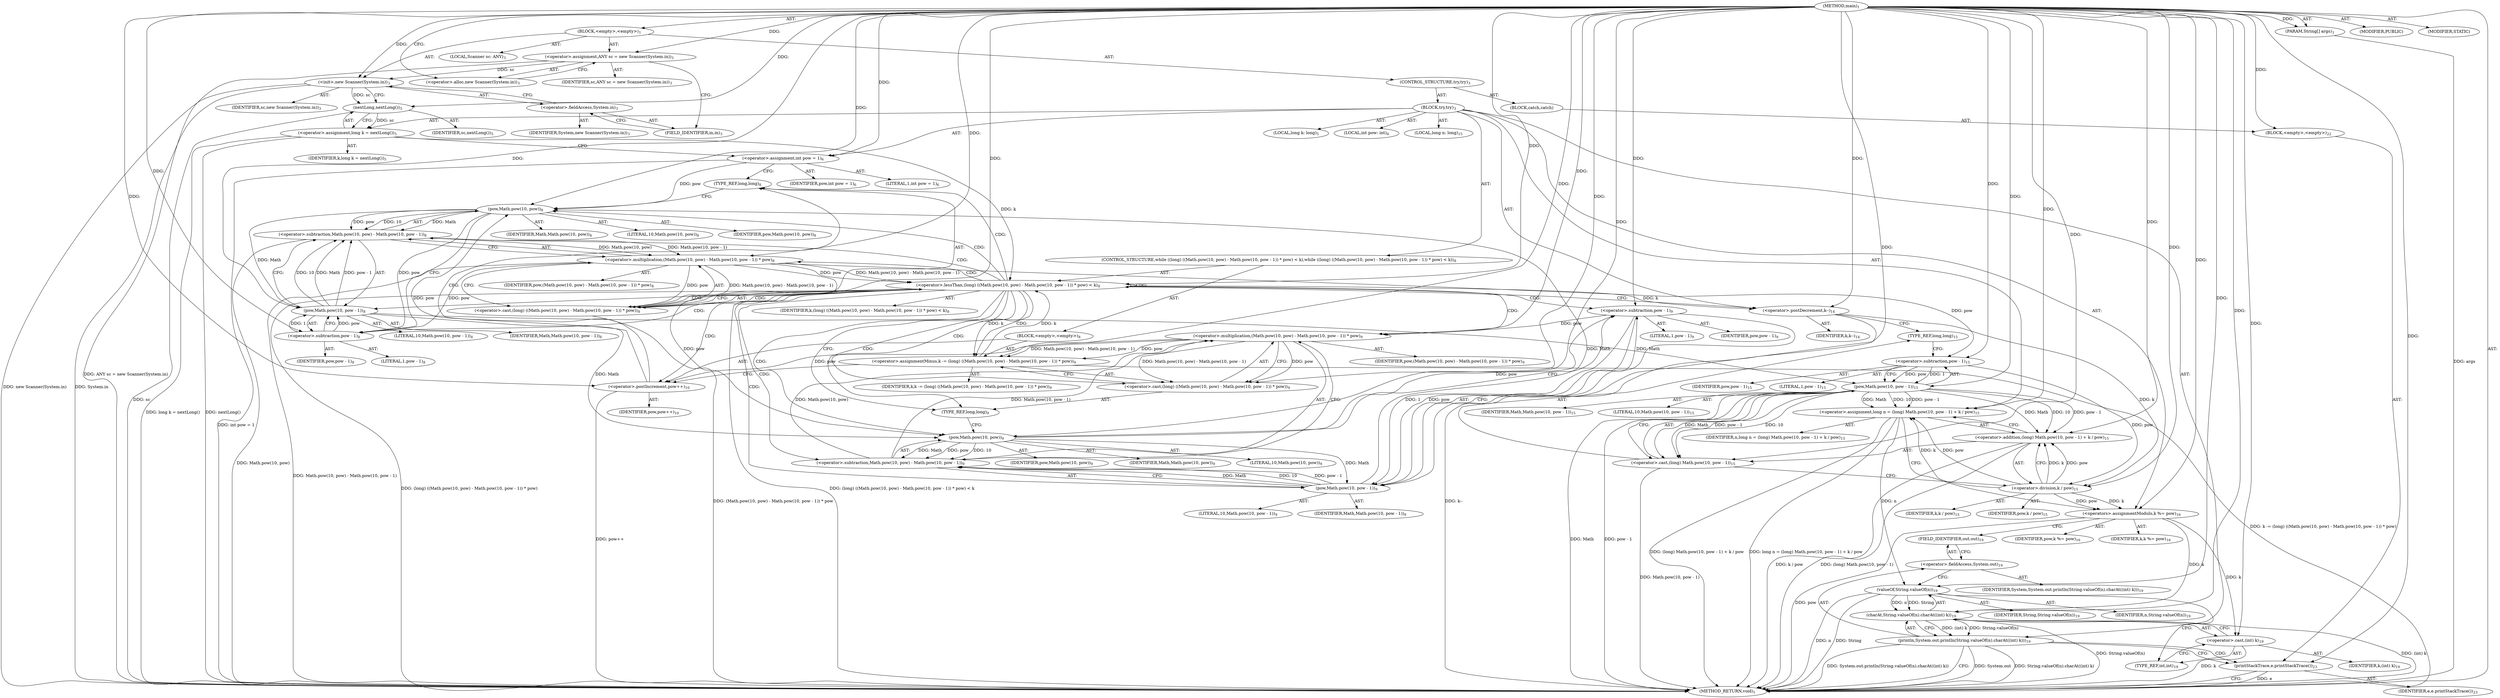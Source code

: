 digraph "main" {  
"19" [label = <(METHOD,main)<SUB>1</SUB>> ]
"20" [label = <(PARAM,String[] args)<SUB>1</SUB>> ]
"21" [label = <(BLOCK,&lt;empty&gt;,&lt;empty&gt;)<SUB>1</SUB>> ]
"4" [label = <(LOCAL,Scanner sc: ANY)<SUB>3</SUB>> ]
"22" [label = <(&lt;operator&gt;.assignment,ANY sc = new Scanner(System.in))<SUB>3</SUB>> ]
"23" [label = <(IDENTIFIER,sc,ANY sc = new Scanner(System.in))<SUB>3</SUB>> ]
"24" [label = <(&lt;operator&gt;.alloc,new Scanner(System.in))<SUB>3</SUB>> ]
"25" [label = <(&lt;init&gt;,new Scanner(System.in))<SUB>3</SUB>> ]
"3" [label = <(IDENTIFIER,sc,new Scanner(System.in))<SUB>3</SUB>> ]
"26" [label = <(&lt;operator&gt;.fieldAccess,System.in)<SUB>3</SUB>> ]
"27" [label = <(IDENTIFIER,System,new Scanner(System.in))<SUB>3</SUB>> ]
"28" [label = <(FIELD_IDENTIFIER,in,in)<SUB>3</SUB>> ]
"29" [label = <(CONTROL_STRUCTURE,try,try)<SUB>3</SUB>> ]
"30" [label = <(BLOCK,try,try)<SUB>3</SUB>> ]
"31" [label = <(LOCAL,long k: long)<SUB>5</SUB>> ]
"32" [label = <(&lt;operator&gt;.assignment,long k = nextLong())<SUB>5</SUB>> ]
"33" [label = <(IDENTIFIER,k,long k = nextLong())<SUB>5</SUB>> ]
"34" [label = <(nextLong,nextLong())<SUB>5</SUB>> ]
"35" [label = <(IDENTIFIER,sc,nextLong())<SUB>5</SUB>> ]
"36" [label = <(LOCAL,int pow: int)<SUB>6</SUB>> ]
"37" [label = <(&lt;operator&gt;.assignment,int pow = 1)<SUB>6</SUB>> ]
"38" [label = <(IDENTIFIER,pow,int pow = 1)<SUB>6</SUB>> ]
"39" [label = <(LITERAL,1,int pow = 1)<SUB>6</SUB>> ]
"40" [label = <(CONTROL_STRUCTURE,while ((long) ((Math.pow(10, pow) - Math.pow(10, pow - 1)) * pow) &lt; k),while ((long) ((Math.pow(10, pow) - Math.pow(10, pow - 1)) * pow) &lt; k))<SUB>8</SUB>> ]
"41" [label = <(&lt;operator&gt;.lessThan,(long) ((Math.pow(10, pow) - Math.pow(10, pow - 1)) * pow) &lt; k)<SUB>8</SUB>> ]
"42" [label = <(&lt;operator&gt;.cast,(long) ((Math.pow(10, pow) - Math.pow(10, pow - 1)) * pow))<SUB>8</SUB>> ]
"43" [label = <(TYPE_REF,long,long)<SUB>8</SUB>> ]
"44" [label = <(&lt;operator&gt;.multiplication,(Math.pow(10, pow) - Math.pow(10, pow - 1)) * pow)<SUB>8</SUB>> ]
"45" [label = <(&lt;operator&gt;.subtraction,Math.pow(10, pow) - Math.pow(10, pow - 1))<SUB>8</SUB>> ]
"46" [label = <(pow,Math.pow(10, pow))<SUB>8</SUB>> ]
"47" [label = <(IDENTIFIER,Math,Math.pow(10, pow))<SUB>8</SUB>> ]
"48" [label = <(LITERAL,10,Math.pow(10, pow))<SUB>8</SUB>> ]
"49" [label = <(IDENTIFIER,pow,Math.pow(10, pow))<SUB>8</SUB>> ]
"50" [label = <(pow,Math.pow(10, pow - 1))<SUB>8</SUB>> ]
"51" [label = <(IDENTIFIER,Math,Math.pow(10, pow - 1))<SUB>8</SUB>> ]
"52" [label = <(LITERAL,10,Math.pow(10, pow - 1))<SUB>8</SUB>> ]
"53" [label = <(&lt;operator&gt;.subtraction,pow - 1)<SUB>8</SUB>> ]
"54" [label = <(IDENTIFIER,pow,pow - 1)<SUB>8</SUB>> ]
"55" [label = <(LITERAL,1,pow - 1)<SUB>8</SUB>> ]
"56" [label = <(IDENTIFIER,pow,(Math.pow(10, pow) - Math.pow(10, pow - 1)) * pow)<SUB>8</SUB>> ]
"57" [label = <(IDENTIFIER,k,(long) ((Math.pow(10, pow) - Math.pow(10, pow - 1)) * pow) &lt; k)<SUB>8</SUB>> ]
"58" [label = <(BLOCK,&lt;empty&gt;,&lt;empty&gt;)<SUB>8</SUB>> ]
"59" [label = <(&lt;operator&gt;.assignmentMinus,k -= (long) ((Math.pow(10, pow) - Math.pow(10, pow - 1)) * pow))<SUB>9</SUB>> ]
"60" [label = <(IDENTIFIER,k,k -= (long) ((Math.pow(10, pow) - Math.pow(10, pow - 1)) * pow))<SUB>9</SUB>> ]
"61" [label = <(&lt;operator&gt;.cast,(long) ((Math.pow(10, pow) - Math.pow(10, pow - 1)) * pow))<SUB>9</SUB>> ]
"62" [label = <(TYPE_REF,long,long)<SUB>9</SUB>> ]
"63" [label = <(&lt;operator&gt;.multiplication,(Math.pow(10, pow) - Math.pow(10, pow - 1)) * pow)<SUB>9</SUB>> ]
"64" [label = <(&lt;operator&gt;.subtraction,Math.pow(10, pow) - Math.pow(10, pow - 1))<SUB>9</SUB>> ]
"65" [label = <(pow,Math.pow(10, pow))<SUB>9</SUB>> ]
"66" [label = <(IDENTIFIER,Math,Math.pow(10, pow))<SUB>9</SUB>> ]
"67" [label = <(LITERAL,10,Math.pow(10, pow))<SUB>9</SUB>> ]
"68" [label = <(IDENTIFIER,pow,Math.pow(10, pow))<SUB>9</SUB>> ]
"69" [label = <(pow,Math.pow(10, pow - 1))<SUB>9</SUB>> ]
"70" [label = <(IDENTIFIER,Math,Math.pow(10, pow - 1))<SUB>9</SUB>> ]
"71" [label = <(LITERAL,10,Math.pow(10, pow - 1))<SUB>9</SUB>> ]
"72" [label = <(&lt;operator&gt;.subtraction,pow - 1)<SUB>9</SUB>> ]
"73" [label = <(IDENTIFIER,pow,pow - 1)<SUB>9</SUB>> ]
"74" [label = <(LITERAL,1,pow - 1)<SUB>9</SUB>> ]
"75" [label = <(IDENTIFIER,pow,(Math.pow(10, pow) - Math.pow(10, pow - 1)) * pow)<SUB>9</SUB>> ]
"76" [label = <(&lt;operator&gt;.postIncrement,pow++)<SUB>10</SUB>> ]
"77" [label = <(IDENTIFIER,pow,pow++)<SUB>10</SUB>> ]
"78" [label = <(&lt;operator&gt;.postDecrement,k--)<SUB>14</SUB>> ]
"79" [label = <(IDENTIFIER,k,k--)<SUB>14</SUB>> ]
"80" [label = <(LOCAL,long n: long)<SUB>15</SUB>> ]
"81" [label = <(&lt;operator&gt;.assignment,long n = (long) Math.pow(10, pow - 1) + k / pow)<SUB>15</SUB>> ]
"82" [label = <(IDENTIFIER,n,long n = (long) Math.pow(10, pow - 1) + k / pow)<SUB>15</SUB>> ]
"83" [label = <(&lt;operator&gt;.addition,(long) Math.pow(10, pow - 1) + k / pow)<SUB>15</SUB>> ]
"84" [label = <(&lt;operator&gt;.cast,(long) Math.pow(10, pow - 1))<SUB>15</SUB>> ]
"85" [label = <(TYPE_REF,long,long)<SUB>15</SUB>> ]
"86" [label = <(pow,Math.pow(10, pow - 1))<SUB>15</SUB>> ]
"87" [label = <(IDENTIFIER,Math,Math.pow(10, pow - 1))<SUB>15</SUB>> ]
"88" [label = <(LITERAL,10,Math.pow(10, pow - 1))<SUB>15</SUB>> ]
"89" [label = <(&lt;operator&gt;.subtraction,pow - 1)<SUB>15</SUB>> ]
"90" [label = <(IDENTIFIER,pow,pow - 1)<SUB>15</SUB>> ]
"91" [label = <(LITERAL,1,pow - 1)<SUB>15</SUB>> ]
"92" [label = <(&lt;operator&gt;.division,k / pow)<SUB>15</SUB>> ]
"93" [label = <(IDENTIFIER,k,k / pow)<SUB>15</SUB>> ]
"94" [label = <(IDENTIFIER,pow,k / pow)<SUB>15</SUB>> ]
"95" [label = <(&lt;operators&gt;.assignmentModulo,k %= pow)<SUB>16</SUB>> ]
"96" [label = <(IDENTIFIER,k,k %= pow)<SUB>16</SUB>> ]
"97" [label = <(IDENTIFIER,pow,k %= pow)<SUB>16</SUB>> ]
"98" [label = <(println,System.out.println(String.valueOf(n).charAt((int) k)))<SUB>19</SUB>> ]
"99" [label = <(&lt;operator&gt;.fieldAccess,System.out)<SUB>19</SUB>> ]
"100" [label = <(IDENTIFIER,System,System.out.println(String.valueOf(n).charAt((int) k)))<SUB>19</SUB>> ]
"101" [label = <(FIELD_IDENTIFIER,out,out)<SUB>19</SUB>> ]
"102" [label = <(charAt,String.valueOf(n).charAt((int) k))<SUB>19</SUB>> ]
"103" [label = <(valueOf,String.valueOf(n))<SUB>19</SUB>> ]
"104" [label = <(IDENTIFIER,String,String.valueOf(n))<SUB>19</SUB>> ]
"105" [label = <(IDENTIFIER,n,String.valueOf(n))<SUB>19</SUB>> ]
"106" [label = <(&lt;operator&gt;.cast,(int) k)<SUB>19</SUB>> ]
"107" [label = <(TYPE_REF,int,int)<SUB>19</SUB>> ]
"108" [label = <(IDENTIFIER,k,(int) k)<SUB>19</SUB>> ]
"109" [label = <(BLOCK,catch,catch)> ]
"110" [label = <(BLOCK,&lt;empty&gt;,&lt;empty&gt;)<SUB>22</SUB>> ]
"111" [label = <(printStackTrace,e.printStackTrace())<SUB>23</SUB>> ]
"112" [label = <(IDENTIFIER,e,e.printStackTrace())<SUB>23</SUB>> ]
"113" [label = <(MODIFIER,PUBLIC)> ]
"114" [label = <(MODIFIER,STATIC)> ]
"115" [label = <(METHOD_RETURN,void)<SUB>1</SUB>> ]
  "19" -> "20"  [ label = "AST: "] 
  "19" -> "21"  [ label = "AST: "] 
  "19" -> "113"  [ label = "AST: "] 
  "19" -> "114"  [ label = "AST: "] 
  "19" -> "115"  [ label = "AST: "] 
  "21" -> "4"  [ label = "AST: "] 
  "21" -> "22"  [ label = "AST: "] 
  "21" -> "25"  [ label = "AST: "] 
  "21" -> "29"  [ label = "AST: "] 
  "22" -> "23"  [ label = "AST: "] 
  "22" -> "24"  [ label = "AST: "] 
  "25" -> "3"  [ label = "AST: "] 
  "25" -> "26"  [ label = "AST: "] 
  "26" -> "27"  [ label = "AST: "] 
  "26" -> "28"  [ label = "AST: "] 
  "29" -> "30"  [ label = "AST: "] 
  "29" -> "109"  [ label = "AST: "] 
  "30" -> "31"  [ label = "AST: "] 
  "30" -> "32"  [ label = "AST: "] 
  "30" -> "36"  [ label = "AST: "] 
  "30" -> "37"  [ label = "AST: "] 
  "30" -> "40"  [ label = "AST: "] 
  "30" -> "78"  [ label = "AST: "] 
  "30" -> "80"  [ label = "AST: "] 
  "30" -> "81"  [ label = "AST: "] 
  "30" -> "95"  [ label = "AST: "] 
  "30" -> "98"  [ label = "AST: "] 
  "32" -> "33"  [ label = "AST: "] 
  "32" -> "34"  [ label = "AST: "] 
  "34" -> "35"  [ label = "AST: "] 
  "37" -> "38"  [ label = "AST: "] 
  "37" -> "39"  [ label = "AST: "] 
  "40" -> "41"  [ label = "AST: "] 
  "40" -> "58"  [ label = "AST: "] 
  "41" -> "42"  [ label = "AST: "] 
  "41" -> "57"  [ label = "AST: "] 
  "42" -> "43"  [ label = "AST: "] 
  "42" -> "44"  [ label = "AST: "] 
  "44" -> "45"  [ label = "AST: "] 
  "44" -> "56"  [ label = "AST: "] 
  "45" -> "46"  [ label = "AST: "] 
  "45" -> "50"  [ label = "AST: "] 
  "46" -> "47"  [ label = "AST: "] 
  "46" -> "48"  [ label = "AST: "] 
  "46" -> "49"  [ label = "AST: "] 
  "50" -> "51"  [ label = "AST: "] 
  "50" -> "52"  [ label = "AST: "] 
  "50" -> "53"  [ label = "AST: "] 
  "53" -> "54"  [ label = "AST: "] 
  "53" -> "55"  [ label = "AST: "] 
  "58" -> "59"  [ label = "AST: "] 
  "58" -> "76"  [ label = "AST: "] 
  "59" -> "60"  [ label = "AST: "] 
  "59" -> "61"  [ label = "AST: "] 
  "61" -> "62"  [ label = "AST: "] 
  "61" -> "63"  [ label = "AST: "] 
  "63" -> "64"  [ label = "AST: "] 
  "63" -> "75"  [ label = "AST: "] 
  "64" -> "65"  [ label = "AST: "] 
  "64" -> "69"  [ label = "AST: "] 
  "65" -> "66"  [ label = "AST: "] 
  "65" -> "67"  [ label = "AST: "] 
  "65" -> "68"  [ label = "AST: "] 
  "69" -> "70"  [ label = "AST: "] 
  "69" -> "71"  [ label = "AST: "] 
  "69" -> "72"  [ label = "AST: "] 
  "72" -> "73"  [ label = "AST: "] 
  "72" -> "74"  [ label = "AST: "] 
  "76" -> "77"  [ label = "AST: "] 
  "78" -> "79"  [ label = "AST: "] 
  "81" -> "82"  [ label = "AST: "] 
  "81" -> "83"  [ label = "AST: "] 
  "83" -> "84"  [ label = "AST: "] 
  "83" -> "92"  [ label = "AST: "] 
  "84" -> "85"  [ label = "AST: "] 
  "84" -> "86"  [ label = "AST: "] 
  "86" -> "87"  [ label = "AST: "] 
  "86" -> "88"  [ label = "AST: "] 
  "86" -> "89"  [ label = "AST: "] 
  "89" -> "90"  [ label = "AST: "] 
  "89" -> "91"  [ label = "AST: "] 
  "92" -> "93"  [ label = "AST: "] 
  "92" -> "94"  [ label = "AST: "] 
  "95" -> "96"  [ label = "AST: "] 
  "95" -> "97"  [ label = "AST: "] 
  "98" -> "99"  [ label = "AST: "] 
  "98" -> "102"  [ label = "AST: "] 
  "99" -> "100"  [ label = "AST: "] 
  "99" -> "101"  [ label = "AST: "] 
  "102" -> "103"  [ label = "AST: "] 
  "102" -> "106"  [ label = "AST: "] 
  "103" -> "104"  [ label = "AST: "] 
  "103" -> "105"  [ label = "AST: "] 
  "106" -> "107"  [ label = "AST: "] 
  "106" -> "108"  [ label = "AST: "] 
  "109" -> "110"  [ label = "AST: "] 
  "110" -> "111"  [ label = "AST: "] 
  "111" -> "112"  [ label = "AST: "] 
  "22" -> "28"  [ label = "CFG: "] 
  "25" -> "34"  [ label = "CFG: "] 
  "24" -> "22"  [ label = "CFG: "] 
  "26" -> "25"  [ label = "CFG: "] 
  "28" -> "26"  [ label = "CFG: "] 
  "32" -> "37"  [ label = "CFG: "] 
  "37" -> "43"  [ label = "CFG: "] 
  "78" -> "85"  [ label = "CFG: "] 
  "81" -> "95"  [ label = "CFG: "] 
  "95" -> "101"  [ label = "CFG: "] 
  "98" -> "115"  [ label = "CFG: "] 
  "98" -> "111"  [ label = "CFG: "] 
  "34" -> "32"  [ label = "CFG: "] 
  "41" -> "62"  [ label = "CFG: "] 
  "41" -> "78"  [ label = "CFG: "] 
  "83" -> "81"  [ label = "CFG: "] 
  "99" -> "103"  [ label = "CFG: "] 
  "102" -> "98"  [ label = "CFG: "] 
  "111" -> "115"  [ label = "CFG: "] 
  "42" -> "41"  [ label = "CFG: "] 
  "59" -> "76"  [ label = "CFG: "] 
  "76" -> "43"  [ label = "CFG: "] 
  "84" -> "92"  [ label = "CFG: "] 
  "92" -> "83"  [ label = "CFG: "] 
  "101" -> "99"  [ label = "CFG: "] 
  "103" -> "107"  [ label = "CFG: "] 
  "106" -> "102"  [ label = "CFG: "] 
  "43" -> "46"  [ label = "CFG: "] 
  "44" -> "42"  [ label = "CFG: "] 
  "61" -> "59"  [ label = "CFG: "] 
  "85" -> "89"  [ label = "CFG: "] 
  "86" -> "84"  [ label = "CFG: "] 
  "107" -> "106"  [ label = "CFG: "] 
  "45" -> "44"  [ label = "CFG: "] 
  "62" -> "65"  [ label = "CFG: "] 
  "63" -> "61"  [ label = "CFG: "] 
  "89" -> "86"  [ label = "CFG: "] 
  "46" -> "53"  [ label = "CFG: "] 
  "50" -> "45"  [ label = "CFG: "] 
  "64" -> "63"  [ label = "CFG: "] 
  "53" -> "50"  [ label = "CFG: "] 
  "65" -> "72"  [ label = "CFG: "] 
  "69" -> "64"  [ label = "CFG: "] 
  "72" -> "69"  [ label = "CFG: "] 
  "19" -> "24"  [ label = "CFG: "] 
  "20" -> "115"  [ label = "DDG: args"] 
  "22" -> "115"  [ label = "DDG: ANY sc = new Scanner(System.in)"] 
  "25" -> "115"  [ label = "DDG: System.in"] 
  "25" -> "115"  [ label = "DDG: new Scanner(System.in)"] 
  "34" -> "115"  [ label = "DDG: sc"] 
  "32" -> "115"  [ label = "DDG: nextLong()"] 
  "32" -> "115"  [ label = "DDG: long k = nextLong()"] 
  "37" -> "115"  [ label = "DDG: int pow = 1"] 
  "45" -> "115"  [ label = "DDG: Math.pow(10, pow)"] 
  "44" -> "115"  [ label = "DDG: Math.pow(10, pow) - Math.pow(10, pow - 1)"] 
  "42" -> "115"  [ label = "DDG: (Math.pow(10, pow) - Math.pow(10, pow - 1)) * pow"] 
  "41" -> "115"  [ label = "DDG: (long) ((Math.pow(10, pow) - Math.pow(10, pow - 1)) * pow)"] 
  "41" -> "115"  [ label = "DDG: (long) ((Math.pow(10, pow) - Math.pow(10, pow - 1)) * pow) &lt; k"] 
  "78" -> "115"  [ label = "DDG: k--"] 
  "86" -> "115"  [ label = "DDG: Math"] 
  "86" -> "115"  [ label = "DDG: pow - 1"] 
  "84" -> "115"  [ label = "DDG: Math.pow(10, pow - 1)"] 
  "83" -> "115"  [ label = "DDG: (long) Math.pow(10, pow - 1)"] 
  "83" -> "115"  [ label = "DDG: k / pow"] 
  "81" -> "115"  [ label = "DDG: (long) Math.pow(10, pow - 1) + k / pow"] 
  "81" -> "115"  [ label = "DDG: long n = (long) Math.pow(10, pow - 1) + k / pow"] 
  "95" -> "115"  [ label = "DDG: pow"] 
  "98" -> "115"  [ label = "DDG: System.out"] 
  "103" -> "115"  [ label = "DDG: n"] 
  "102" -> "115"  [ label = "DDG: String.valueOf(n)"] 
  "106" -> "115"  [ label = "DDG: k"] 
  "102" -> "115"  [ label = "DDG: (int) k"] 
  "98" -> "115"  [ label = "DDG: String.valueOf(n).charAt((int) k)"] 
  "98" -> "115"  [ label = "DDG: System.out.println(String.valueOf(n).charAt((int) k))"] 
  "59" -> "115"  [ label = "DDG: k -= (long) ((Math.pow(10, pow) - Math.pow(10, pow - 1)) * pow)"] 
  "76" -> "115"  [ label = "DDG: pow++"] 
  "111" -> "115"  [ label = "DDG: e"] 
  "103" -> "115"  [ label = "DDG: String"] 
  "19" -> "20"  [ label = "DDG: "] 
  "19" -> "22"  [ label = "DDG: "] 
  "22" -> "25"  [ label = "DDG: sc"] 
  "19" -> "25"  [ label = "DDG: "] 
  "34" -> "32"  [ label = "DDG: sc"] 
  "19" -> "37"  [ label = "DDG: "] 
  "19" -> "81"  [ label = "DDG: "] 
  "86" -> "81"  [ label = "DDG: Math"] 
  "86" -> "81"  [ label = "DDG: 10"] 
  "86" -> "81"  [ label = "DDG: pow - 1"] 
  "92" -> "81"  [ label = "DDG: k"] 
  "92" -> "81"  [ label = "DDG: pow"] 
  "92" -> "95"  [ label = "DDG: pow"] 
  "19" -> "95"  [ label = "DDG: "] 
  "19" -> "110"  [ label = "DDG: "] 
  "41" -> "78"  [ label = "DDG: k"] 
  "19" -> "78"  [ label = "DDG: "] 
  "92" -> "95"  [ label = "DDG: k"] 
  "102" -> "98"  [ label = "DDG: String.valueOf(n)"] 
  "102" -> "98"  [ label = "DDG: (int) k"] 
  "25" -> "34"  [ label = "DDG: sc"] 
  "19" -> "34"  [ label = "DDG: "] 
  "19" -> "41"  [ label = "DDG: "] 
  "44" -> "41"  [ label = "DDG: Math.pow(10, pow) - Math.pow(10, pow - 1)"] 
  "44" -> "41"  [ label = "DDG: pow"] 
  "32" -> "41"  [ label = "DDG: k"] 
  "59" -> "41"  [ label = "DDG: k"] 
  "19" -> "59"  [ label = "DDG: "] 
  "63" -> "59"  [ label = "DDG: Math.pow(10, pow) - Math.pow(10, pow - 1)"] 
  "63" -> "59"  [ label = "DDG: pow"] 
  "19" -> "83"  [ label = "DDG: "] 
  "86" -> "83"  [ label = "DDG: Math"] 
  "86" -> "83"  [ label = "DDG: 10"] 
  "86" -> "83"  [ label = "DDG: pow - 1"] 
  "92" -> "83"  [ label = "DDG: k"] 
  "92" -> "83"  [ label = "DDG: pow"] 
  "103" -> "102"  [ label = "DDG: String"] 
  "103" -> "102"  [ label = "DDG: n"] 
  "19" -> "102"  [ label = "DDG: "] 
  "95" -> "102"  [ label = "DDG: k"] 
  "19" -> "111"  [ label = "DDG: "] 
  "19" -> "42"  [ label = "DDG: "] 
  "44" -> "42"  [ label = "DDG: Math.pow(10, pow) - Math.pow(10, pow - 1)"] 
  "44" -> "42"  [ label = "DDG: pow"] 
  "41" -> "59"  [ label = "DDG: k"] 
  "63" -> "76"  [ label = "DDG: pow"] 
  "19" -> "76"  [ label = "DDG: "] 
  "19" -> "84"  [ label = "DDG: "] 
  "86" -> "84"  [ label = "DDG: Math"] 
  "86" -> "84"  [ label = "DDG: 10"] 
  "86" -> "84"  [ label = "DDG: pow - 1"] 
  "78" -> "92"  [ label = "DDG: k"] 
  "19" -> "92"  [ label = "DDG: "] 
  "89" -> "92"  [ label = "DDG: pow"] 
  "19" -> "103"  [ label = "DDG: "] 
  "81" -> "103"  [ label = "DDG: n"] 
  "19" -> "106"  [ label = "DDG: "] 
  "95" -> "106"  [ label = "DDG: k"] 
  "45" -> "44"  [ label = "DDG: Math.pow(10, pow)"] 
  "45" -> "44"  [ label = "DDG: Math.pow(10, pow - 1)"] 
  "53" -> "44"  [ label = "DDG: pow"] 
  "19" -> "44"  [ label = "DDG: "] 
  "19" -> "61"  [ label = "DDG: "] 
  "63" -> "61"  [ label = "DDG: Math.pow(10, pow) - Math.pow(10, pow - 1)"] 
  "63" -> "61"  [ label = "DDG: pow"] 
  "50" -> "86"  [ label = "DDG: Math"] 
  "19" -> "86"  [ label = "DDG: "] 
  "89" -> "86"  [ label = "DDG: pow"] 
  "89" -> "86"  [ label = "DDG: 1"] 
  "46" -> "45"  [ label = "DDG: Math"] 
  "46" -> "45"  [ label = "DDG: 10"] 
  "46" -> "45"  [ label = "DDG: pow"] 
  "50" -> "45"  [ label = "DDG: Math"] 
  "50" -> "45"  [ label = "DDG: 10"] 
  "50" -> "45"  [ label = "DDG: pow - 1"] 
  "64" -> "63"  [ label = "DDG: Math.pow(10, pow)"] 
  "64" -> "63"  [ label = "DDG: Math.pow(10, pow - 1)"] 
  "72" -> "63"  [ label = "DDG: pow"] 
  "19" -> "63"  [ label = "DDG: "] 
  "44" -> "89"  [ label = "DDG: pow"] 
  "19" -> "89"  [ label = "DDG: "] 
  "69" -> "46"  [ label = "DDG: Math"] 
  "19" -> "46"  [ label = "DDG: "] 
  "37" -> "46"  [ label = "DDG: pow"] 
  "76" -> "46"  [ label = "DDG: pow"] 
  "46" -> "50"  [ label = "DDG: Math"] 
  "19" -> "50"  [ label = "DDG: "] 
  "53" -> "50"  [ label = "DDG: pow"] 
  "53" -> "50"  [ label = "DDG: 1"] 
  "65" -> "64"  [ label = "DDG: Math"] 
  "65" -> "64"  [ label = "DDG: 10"] 
  "65" -> "64"  [ label = "DDG: pow"] 
  "69" -> "64"  [ label = "DDG: Math"] 
  "69" -> "64"  [ label = "DDG: 10"] 
  "69" -> "64"  [ label = "DDG: pow - 1"] 
  "46" -> "53"  [ label = "DDG: pow"] 
  "19" -> "53"  [ label = "DDG: "] 
  "50" -> "65"  [ label = "DDG: Math"] 
  "19" -> "65"  [ label = "DDG: "] 
  "44" -> "65"  [ label = "DDG: pow"] 
  "65" -> "69"  [ label = "DDG: Math"] 
  "19" -> "69"  [ label = "DDG: "] 
  "72" -> "69"  [ label = "DDG: pow"] 
  "72" -> "69"  [ label = "DDG: 1"] 
  "65" -> "72"  [ label = "DDG: pow"] 
  "19" -> "72"  [ label = "DDG: "] 
  "98" -> "111"  [ label = "CDG: "] 
  "41" -> "61"  [ label = "CDG: "] 
  "41" -> "64"  [ label = "CDG: "] 
  "41" -> "42"  [ label = "CDG: "] 
  "41" -> "46"  [ label = "CDG: "] 
  "41" -> "53"  [ label = "CDG: "] 
  "41" -> "72"  [ label = "CDG: "] 
  "41" -> "69"  [ label = "CDG: "] 
  "41" -> "41"  [ label = "CDG: "] 
  "41" -> "45"  [ label = "CDG: "] 
  "41" -> "63"  [ label = "CDG: "] 
  "41" -> "76"  [ label = "CDG: "] 
  "41" -> "65"  [ label = "CDG: "] 
  "41" -> "50"  [ label = "CDG: "] 
  "41" -> "59"  [ label = "CDG: "] 
  "41" -> "44"  [ label = "CDG: "] 
  "41" -> "62"  [ label = "CDG: "] 
  "41" -> "43"  [ label = "CDG: "] 
}
